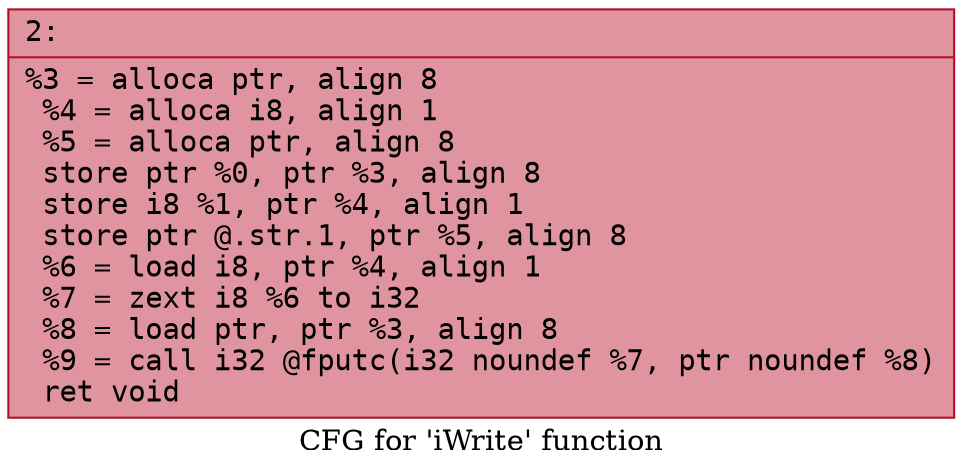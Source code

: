 digraph "CFG for 'iWrite' function" {
	label="CFG for 'iWrite' function";

	Node0x6000031c3700 [shape=record,color="#b70d28ff", style=filled, fillcolor="#b70d2870" fontname="Courier",label="{2:\l|  %3 = alloca ptr, align 8\l  %4 = alloca i8, align 1\l  %5 = alloca ptr, align 8\l  store ptr %0, ptr %3, align 8\l  store i8 %1, ptr %4, align 1\l  store ptr @.str.1, ptr %5, align 8\l  %6 = load i8, ptr %4, align 1\l  %7 = zext i8 %6 to i32\l  %8 = load ptr, ptr %3, align 8\l  %9 = call i32 @fputc(i32 noundef %7, ptr noundef %8)\l  ret void\l}"];
}
